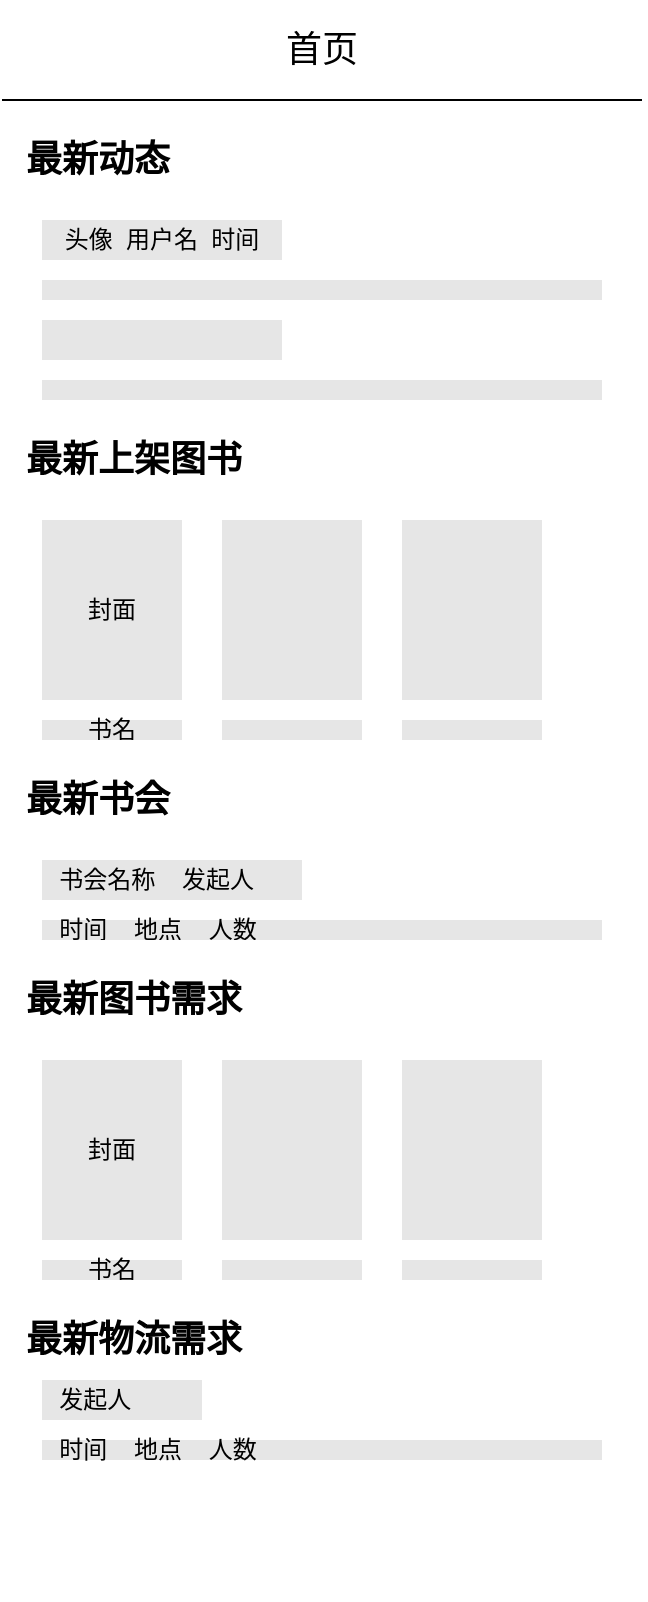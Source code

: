 <mxfile version="14.7.1" type="github">
  <diagram id="78wPfS0mr5PdQp4aYrHT" name="首页">
    <mxGraphModel dx="946" dy="519" grid="1" gridSize="10" guides="1" tooltips="1" connect="1" arrows="1" fold="1" page="1" pageScale="1" pageWidth="827" pageHeight="1169" math="0" shadow="0">
      <root>
        <mxCell id="0" />
        <mxCell id="1" parent="0" />
        <mxCell id="Q91KnKnYYA7G6i8fTwPI-2" value="" style="rounded=0;whiteSpace=wrap;html=1;fillColor=#ffffff;strokeColor=none;" parent="1" vertex="1">
          <mxGeometry x="40" y="40" width="320" height="800" as="geometry" />
        </mxCell>
        <mxCell id="Q91KnKnYYA7G6i8fTwPI-3" value="&lt;span style=&quot;font-size: 18px&quot;&gt;首页&lt;/span&gt;" style="rounded=0;whiteSpace=wrap;html=1;fillColor=#ffffff;strokeColor=none;" parent="1" vertex="1">
          <mxGeometry x="40" y="40" width="320" height="50" as="geometry" />
        </mxCell>
        <mxCell id="Q91KnKnYYA7G6i8fTwPI-5" value="&lt;font style=&quot;font-size: 18px&quot;&gt;&lt;b&gt;&amp;nbsp; 最新动态&lt;/b&gt;&lt;/font&gt;" style="rounded=0;whiteSpace=wrap;html=1;fillColor=#ffffff;align=left;strokeColor=none;" parent="1" vertex="1">
          <mxGeometry x="40" y="90" width="320" height="60" as="geometry" />
        </mxCell>
        <mxCell id="Q91KnKnYYA7G6i8fTwPI-7" value="头像&amp;nbsp; 用户名&amp;nbsp; 时间" style="rounded=0;whiteSpace=wrap;html=1;fillColor=#E6E6E6;strokeColor=none;" parent="1" vertex="1">
          <mxGeometry x="60" y="150" width="120" height="20" as="geometry" />
        </mxCell>
        <mxCell id="Q91KnKnYYA7G6i8fTwPI-8" value="" style="rounded=0;whiteSpace=wrap;html=1;fillColor=#E6E6E6;strokeColor=none;" parent="1" vertex="1">
          <mxGeometry x="60" y="180" width="280" height="10" as="geometry" />
        </mxCell>
        <mxCell id="Q91KnKnYYA7G6i8fTwPI-9" value="" style="rounded=0;whiteSpace=wrap;html=1;fillColor=#E6E6E6;strokeColor=none;" parent="1" vertex="1">
          <mxGeometry x="60" y="230" width="280" height="10" as="geometry" />
        </mxCell>
        <mxCell id="Q91KnKnYYA7G6i8fTwPI-10" value="" style="rounded=0;whiteSpace=wrap;html=1;fillColor=#E6E6E6;strokeColor=none;" parent="1" vertex="1">
          <mxGeometry x="60" y="200" width="120" height="20" as="geometry" />
        </mxCell>
        <mxCell id="Q91KnKnYYA7G6i8fTwPI-11" value="&lt;font style=&quot;font-size: 18px&quot;&gt;&lt;b&gt;&amp;nbsp; 最新上架图书&lt;/b&gt;&lt;/font&gt;" style="rounded=0;whiteSpace=wrap;html=1;fillColor=#ffffff;align=left;strokeColor=none;" parent="1" vertex="1">
          <mxGeometry x="40" y="240" width="320" height="60" as="geometry" />
        </mxCell>
        <mxCell id="Q91KnKnYYA7G6i8fTwPI-16" value="封面" style="rounded=0;whiteSpace=wrap;html=1;fillColor=#E6E6E6;strokeColor=none;" parent="1" vertex="1">
          <mxGeometry x="60" y="300" width="70" height="90" as="geometry" />
        </mxCell>
        <mxCell id="Q91KnKnYYA7G6i8fTwPI-17" value="" style="rounded=0;whiteSpace=wrap;html=1;fillColor=#E6E6E6;strokeColor=none;" parent="1" vertex="1">
          <mxGeometry x="150" y="300" width="70" height="90" as="geometry" />
        </mxCell>
        <mxCell id="Q91KnKnYYA7G6i8fTwPI-18" value="" style="rounded=0;whiteSpace=wrap;html=1;fillColor=#E6E6E6;strokeColor=none;" parent="1" vertex="1">
          <mxGeometry x="240" y="300" width="70" height="90" as="geometry" />
        </mxCell>
        <mxCell id="Q91KnKnYYA7G6i8fTwPI-19" value="书名" style="rounded=0;whiteSpace=wrap;html=1;fillColor=#E6E6E6;strokeColor=none;" parent="1" vertex="1">
          <mxGeometry x="60" y="400" width="70" height="10" as="geometry" />
        </mxCell>
        <mxCell id="Q91KnKnYYA7G6i8fTwPI-20" value="" style="rounded=0;whiteSpace=wrap;html=1;fillColor=#E6E6E6;strokeColor=none;" parent="1" vertex="1">
          <mxGeometry x="150" y="400" width="70" height="10" as="geometry" />
        </mxCell>
        <mxCell id="Q91KnKnYYA7G6i8fTwPI-21" value="" style="rounded=0;whiteSpace=wrap;html=1;fillColor=#E6E6E6;strokeColor=none;" parent="1" vertex="1">
          <mxGeometry x="240" y="400" width="70" height="10" as="geometry" />
        </mxCell>
        <mxCell id="Q91KnKnYYA7G6i8fTwPI-22" value="&lt;font style=&quot;font-size: 18px&quot;&gt;&lt;b&gt;&amp;nbsp; 最新书会&lt;/b&gt;&lt;/font&gt;" style="rounded=0;whiteSpace=wrap;html=1;fillColor=#ffffff;align=left;strokeColor=none;" parent="1" vertex="1">
          <mxGeometry x="40" y="410" width="320" height="60" as="geometry" />
        </mxCell>
        <mxCell id="Q91KnKnYYA7G6i8fTwPI-23" value="" style="endArrow=none;html=1;exitX=1;exitY=0;exitDx=0;exitDy=0;entryX=0;entryY=0;entryDx=0;entryDy=0;" parent="1" source="Q91KnKnYYA7G6i8fTwPI-5" target="Q91KnKnYYA7G6i8fTwPI-5" edge="1">
          <mxGeometry width="50" height="50" relative="1" as="geometry">
            <mxPoint x="290" y="89" as="sourcePoint" />
            <mxPoint x="40" y="89" as="targetPoint" />
          </mxGeometry>
        </mxCell>
        <mxCell id="Q91KnKnYYA7G6i8fTwPI-24" value="&amp;nbsp; 书会名称&amp;nbsp; &amp;nbsp; 发起人" style="rounded=0;whiteSpace=wrap;html=1;fillColor=#E6E6E6;strokeColor=none;align=left;" parent="1" vertex="1">
          <mxGeometry x="60" y="470" width="130" height="20" as="geometry" />
        </mxCell>
        <mxCell id="Q91KnKnYYA7G6i8fTwPI-25" value="&lt;span&gt;&amp;nbsp; 时间&amp;nbsp; &amp;nbsp; 地点&amp;nbsp; &amp;nbsp; 人数&lt;/span&gt;" style="rounded=0;whiteSpace=wrap;html=1;fillColor=#E6E6E6;strokeColor=none;align=left;" parent="1" vertex="1">
          <mxGeometry x="60" y="500" width="280" height="10" as="geometry" />
        </mxCell>
        <mxCell id="Q91KnKnYYA7G6i8fTwPI-26" value="&lt;font style=&quot;font-size: 18px&quot;&gt;&lt;b&gt;&amp;nbsp; 最新图书需求&lt;/b&gt;&lt;/font&gt;" style="rounded=0;whiteSpace=wrap;html=1;fillColor=#ffffff;align=left;strokeColor=none;" parent="1" vertex="1">
          <mxGeometry x="40" y="510" width="320" height="60" as="geometry" />
        </mxCell>
        <mxCell id="Q91KnKnYYA7G6i8fTwPI-27" value="封面" style="rounded=0;whiteSpace=wrap;html=1;fillColor=#E6E6E6;strokeColor=none;" parent="1" vertex="1">
          <mxGeometry x="60" y="570" width="70" height="90" as="geometry" />
        </mxCell>
        <mxCell id="Q91KnKnYYA7G6i8fTwPI-28" value="" style="rounded=0;whiteSpace=wrap;html=1;fillColor=#E6E6E6;strokeColor=none;" parent="1" vertex="1">
          <mxGeometry x="150" y="570" width="70" height="90" as="geometry" />
        </mxCell>
        <mxCell id="Q91KnKnYYA7G6i8fTwPI-29" value="" style="rounded=0;whiteSpace=wrap;html=1;fillColor=#E6E6E6;strokeColor=none;" parent="1" vertex="1">
          <mxGeometry x="240" y="570" width="70" height="90" as="geometry" />
        </mxCell>
        <mxCell id="Q91KnKnYYA7G6i8fTwPI-30" value="书名" style="rounded=0;whiteSpace=wrap;html=1;fillColor=#E6E6E6;strokeColor=none;" parent="1" vertex="1">
          <mxGeometry x="60" y="670" width="70" height="10" as="geometry" />
        </mxCell>
        <mxCell id="Q91KnKnYYA7G6i8fTwPI-31" value="" style="rounded=0;whiteSpace=wrap;html=1;fillColor=#E6E6E6;strokeColor=none;" parent="1" vertex="1">
          <mxGeometry x="150" y="670" width="70" height="10" as="geometry" />
        </mxCell>
        <mxCell id="Q91KnKnYYA7G6i8fTwPI-32" value="" style="rounded=0;whiteSpace=wrap;html=1;fillColor=#E6E6E6;strokeColor=none;" parent="1" vertex="1">
          <mxGeometry x="240" y="670" width="70" height="10" as="geometry" />
        </mxCell>
        <mxCell id="Q91KnKnYYA7G6i8fTwPI-33" value="&lt;font style=&quot;font-size: 18px&quot;&gt;&lt;b&gt;&amp;nbsp; 最新物流需求&lt;/b&gt;&lt;/font&gt;" style="rounded=0;whiteSpace=wrap;html=1;fillColor=#ffffff;align=left;strokeColor=none;" parent="1" vertex="1">
          <mxGeometry x="40" y="680" width="320" height="60" as="geometry" />
        </mxCell>
        <mxCell id="Q91KnKnYYA7G6i8fTwPI-34" value="&amp;nbsp; 发起人" style="rounded=0;whiteSpace=wrap;html=1;fillColor=#E6E6E6;strokeColor=none;align=left;" parent="1" vertex="1">
          <mxGeometry x="60" y="730" width="80" height="20" as="geometry" />
        </mxCell>
        <mxCell id="Q91KnKnYYA7G6i8fTwPI-35" value="&lt;span&gt;&amp;nbsp; 时间&amp;nbsp; &amp;nbsp; 地点&amp;nbsp; &amp;nbsp; 人数&lt;/span&gt;" style="rounded=0;whiteSpace=wrap;html=1;fillColor=#E6E6E6;strokeColor=none;align=left;" parent="1" vertex="1">
          <mxGeometry x="60" y="760" width="280" height="10" as="geometry" />
        </mxCell>
      </root>
    </mxGraphModel>
  </diagram>
</mxfile>
